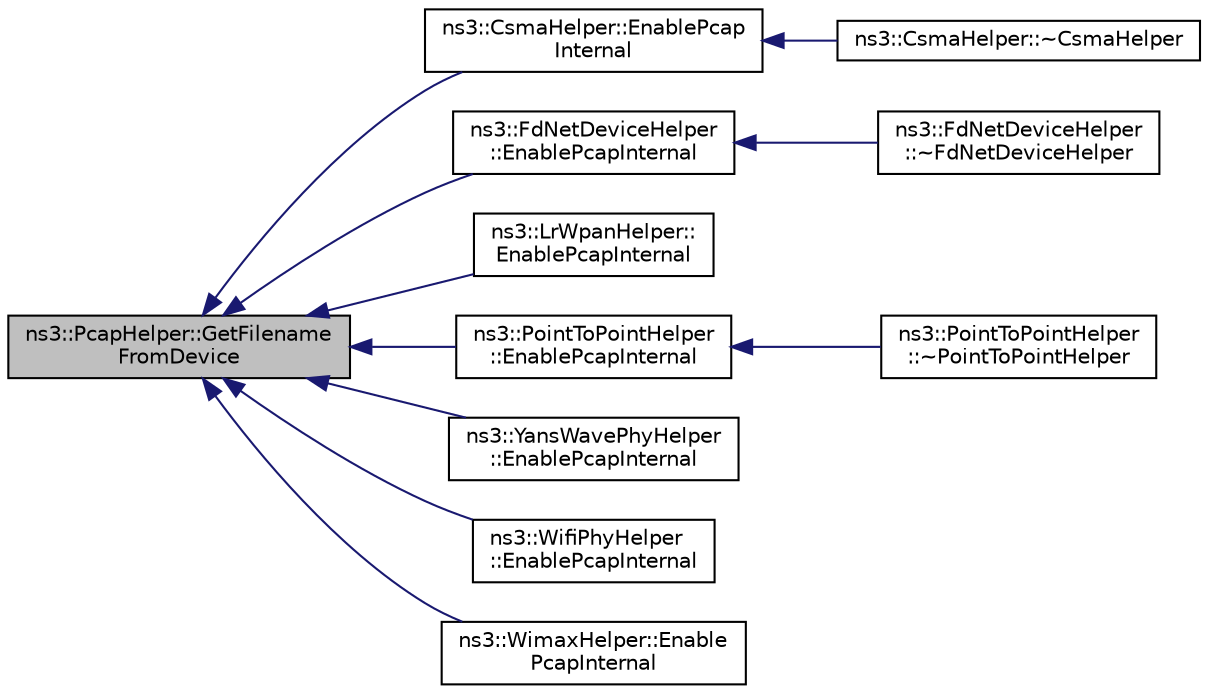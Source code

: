 digraph "ns3::PcapHelper::GetFilenameFromDevice"
{
  edge [fontname="Helvetica",fontsize="10",labelfontname="Helvetica",labelfontsize="10"];
  node [fontname="Helvetica",fontsize="10",shape=record];
  rankdir="LR";
  Node1 [label="ns3::PcapHelper::GetFilename\lFromDevice",height=0.2,width=0.4,color="black", fillcolor="grey75", style="filled", fontcolor="black"];
  Node1 -> Node2 [dir="back",color="midnightblue",fontsize="10",style="solid"];
  Node2 [label="ns3::CsmaHelper::EnablePcap\lInternal",height=0.2,width=0.4,color="black", fillcolor="white", style="filled",URL="$d9/dbd/classns3_1_1CsmaHelper.html#a3a3b8319bd49352ac6e597acc48c4485",tooltip="Enable pcap output on the indicated net device. "];
  Node2 -> Node3 [dir="back",color="midnightblue",fontsize="10",style="solid"];
  Node3 [label="ns3::CsmaHelper::~CsmaHelper",height=0.2,width=0.4,color="black", fillcolor="white", style="filled",URL="$d9/dbd/classns3_1_1CsmaHelper.html#a23c9e7b9cdf983cabc9a6783c340f49e"];
  Node1 -> Node4 [dir="back",color="midnightblue",fontsize="10",style="solid"];
  Node4 [label="ns3::FdNetDeviceHelper\l::EnablePcapInternal",height=0.2,width=0.4,color="black", fillcolor="white", style="filled",URL="$d1/def/classns3_1_1FdNetDeviceHelper.html#ad2438701b5de250057f690ad9c88a693",tooltip="Enable pcap output on the indicated net device. "];
  Node4 -> Node5 [dir="back",color="midnightblue",fontsize="10",style="solid"];
  Node5 [label="ns3::FdNetDeviceHelper\l::~FdNetDeviceHelper",height=0.2,width=0.4,color="black", fillcolor="white", style="filled",URL="$d1/def/classns3_1_1FdNetDeviceHelper.html#a8018d2553649901a9f37ccc9ef3385e2"];
  Node1 -> Node6 [dir="back",color="midnightblue",fontsize="10",style="solid"];
  Node6 [label="ns3::LrWpanHelper::\lEnablePcapInternal",height=0.2,width=0.4,color="black", fillcolor="white", style="filled",URL="$d7/de8/classns3_1_1LrWpanHelper.html#a9599950ff3cf6cce0538b68a9a267852",tooltip="Enable pcap output on the indicated net device. "];
  Node1 -> Node7 [dir="back",color="midnightblue",fontsize="10",style="solid"];
  Node7 [label="ns3::PointToPointHelper\l::EnablePcapInternal",height=0.2,width=0.4,color="black", fillcolor="white", style="filled",URL="$d5/d0d/classns3_1_1PointToPointHelper.html#abe3ce49bfc07a9d40cead59b508b9c3e",tooltip="Enable pcap output the indicated net device. "];
  Node7 -> Node8 [dir="back",color="midnightblue",fontsize="10",style="solid"];
  Node8 [label="ns3::PointToPointHelper\l::~PointToPointHelper",height=0.2,width=0.4,color="black", fillcolor="white", style="filled",URL="$d5/d0d/classns3_1_1PointToPointHelper.html#aaafd91a8b14a3af52e6d83b4c874462e"];
  Node1 -> Node9 [dir="back",color="midnightblue",fontsize="10",style="solid"];
  Node9 [label="ns3::YansWavePhyHelper\l::EnablePcapInternal",height=0.2,width=0.4,color="black", fillcolor="white", style="filled",URL="$da/d63/classns3_1_1YansWavePhyHelper.html#a6bcc70f08dc2e44676089f334c4345b0",tooltip="Enable pcap output the indicated net device. "];
  Node1 -> Node10 [dir="back",color="midnightblue",fontsize="10",style="solid"];
  Node10 [label="ns3::WifiPhyHelper\l::EnablePcapInternal",height=0.2,width=0.4,color="black", fillcolor="white", style="filled",URL="$d5/df8/classns3_1_1WifiPhyHelper.html#a1d0dc819ef2e257409b6b84924d07085",tooltip="Enable pcap output the indicated net device. "];
  Node1 -> Node11 [dir="back",color="midnightblue",fontsize="10",style="solid"];
  Node11 [label="ns3::WimaxHelper::Enable\lPcapInternal",height=0.2,width=0.4,color="black", fillcolor="white", style="filled",URL="$de/d08/classns3_1_1WimaxHelper.html#ac7ed63d9f88a3247be0ec795ab8d8524",tooltip="Enable pcap output on the indicated net device. "];
}
